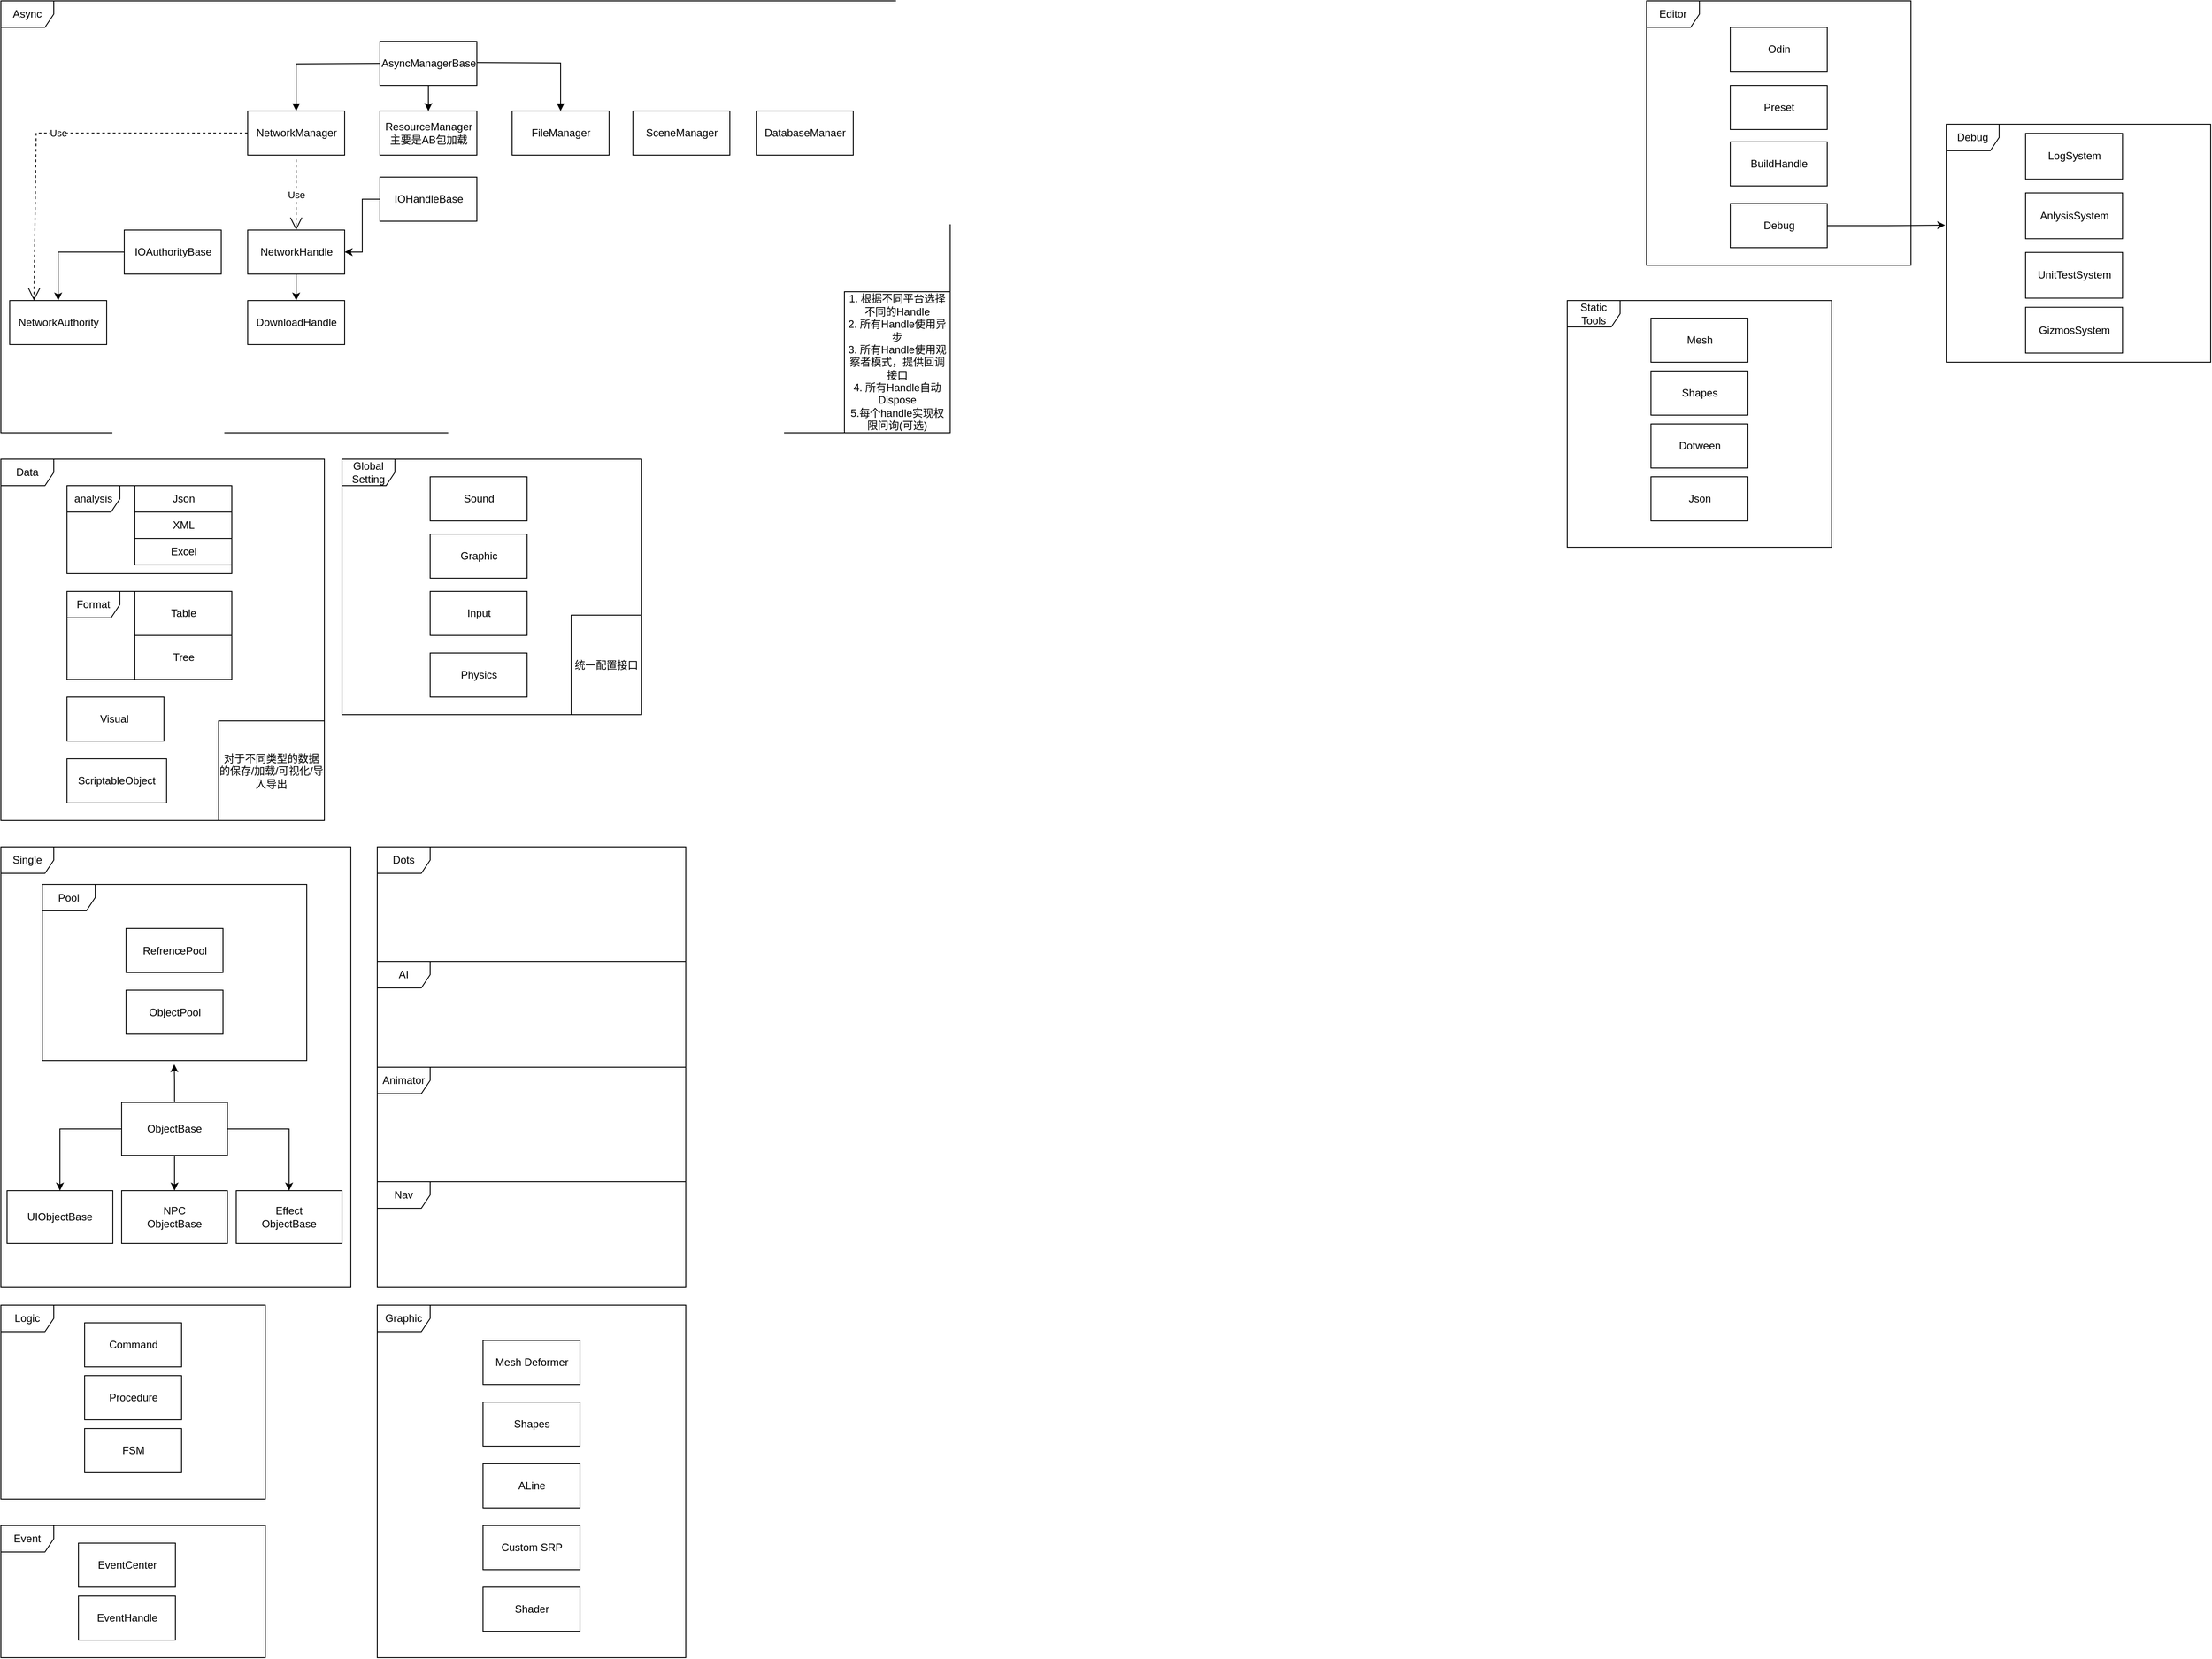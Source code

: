 <mxfile version="17.1.1" type="github">
  <diagram id="ob-UYyuMliJ_9xUmt8Ii" name="Page-1">
    <mxGraphModel dx="2249" dy="762" grid="1" gridSize="10" guides="1" tooltips="1" connect="1" arrows="1" fold="1" page="1" pageScale="1" pageWidth="827" pageHeight="1169" math="0" shadow="0">
      <root>
        <mxCell id="0" />
        <mxCell id="1" parent="0" />
        <mxCell id="TMDQbr_qUR_ZuYRfACLo-16" value="Single" style="shape=umlFrame;whiteSpace=wrap;html=1;" parent="1" vertex="1">
          <mxGeometry x="-827" y="960" width="397" height="500" as="geometry" />
        </mxCell>
        <mxCell id="TMDQbr_qUR_ZuYRfACLo-33" value="" style="group" parent="1" vertex="1" connectable="0">
          <mxGeometry x="1380" y="140" width="300" height="270" as="geometry" />
        </mxCell>
        <mxCell id="TMDQbr_qUR_ZuYRfACLo-6" value="Debug" style="shape=umlFrame;whiteSpace=wrap;html=1;" parent="TMDQbr_qUR_ZuYRfACLo-33" vertex="1">
          <mxGeometry width="300" height="270" as="geometry" />
        </mxCell>
        <mxCell id="TMDQbr_qUR_ZuYRfACLo-4" value="LogSystem" style="html=1;" parent="TMDQbr_qUR_ZuYRfACLo-33" vertex="1">
          <mxGeometry x="90" y="10.385" width="110" height="51.923" as="geometry" />
        </mxCell>
        <mxCell id="TMDQbr_qUR_ZuYRfACLo-7" value="AnlysisSystem" style="html=1;" parent="TMDQbr_qUR_ZuYRfACLo-33" vertex="1">
          <mxGeometry x="90" y="77.885" width="110" height="51.923" as="geometry" />
        </mxCell>
        <mxCell id="TMDQbr_qUR_ZuYRfACLo-8" value="UnitTestSystem" style="html=1;" parent="TMDQbr_qUR_ZuYRfACLo-33" vertex="1">
          <mxGeometry x="90" y="145.385" width="110" height="51.923" as="geometry" />
        </mxCell>
        <mxCell id="TMDQbr_qUR_ZuYRfACLo-9" value="GizmosSystem" style="html=1;" parent="TMDQbr_qUR_ZuYRfACLo-33" vertex="1">
          <mxGeometry x="90" y="207.692" width="110" height="51.923" as="geometry" />
        </mxCell>
        <mxCell id="TMDQbr_qUR_ZuYRfACLo-35" value="" style="group" parent="1" vertex="1" connectable="0">
          <mxGeometry x="-780" y="1002.5" width="300" height="200" as="geometry" />
        </mxCell>
        <mxCell id="TMDQbr_qUR_ZuYRfACLo-20" value="Pool" style="shape=umlFrame;whiteSpace=wrap;html=1;" parent="TMDQbr_qUR_ZuYRfACLo-35" vertex="1">
          <mxGeometry width="300" height="200" as="geometry" />
        </mxCell>
        <mxCell id="TMDQbr_qUR_ZuYRfACLo-21" value="RefrencePool" style="html=1;" parent="TMDQbr_qUR_ZuYRfACLo-35" vertex="1">
          <mxGeometry x="95" y="50" width="110" height="50" as="geometry" />
        </mxCell>
        <mxCell id="TMDQbr_qUR_ZuYRfACLo-22" value="ObjectPool" style="html=1;" parent="TMDQbr_qUR_ZuYRfACLo-35" vertex="1">
          <mxGeometry x="95" y="120" width="110" height="50" as="geometry" />
        </mxCell>
        <mxCell id="TMDQbr_qUR_ZuYRfACLo-71" value="Editor" style="shape=umlFrame;whiteSpace=wrap;html=1;" parent="1" vertex="1">
          <mxGeometry x="1040" width="300" height="300" as="geometry" />
        </mxCell>
        <mxCell id="TMDQbr_qUR_ZuYRfACLo-72" value="Odin" style="html=1;" parent="1" vertex="1">
          <mxGeometry x="1135" y="30" width="110" height="50" as="geometry" />
        </mxCell>
        <mxCell id="TMDQbr_qUR_ZuYRfACLo-73" value="Preset" style="html=1;" parent="1" vertex="1">
          <mxGeometry x="1135" y="96" width="110" height="50" as="geometry" />
        </mxCell>
        <mxCell id="TMDQbr_qUR_ZuYRfACLo-74" value="BuildHandle" style="html=1;" parent="1" vertex="1">
          <mxGeometry x="1135" y="160" width="110" height="50" as="geometry" />
        </mxCell>
        <mxCell id="TMDQbr_qUR_ZuYRfACLo-76" style="edgeStyle=orthogonalEdgeStyle;rounded=0;orthogonalLoop=1;jettySize=auto;html=1;entryX=-0.004;entryY=0.424;entryDx=0;entryDy=0;entryPerimeter=0;" parent="1" source="TMDQbr_qUR_ZuYRfACLo-75" target="TMDQbr_qUR_ZuYRfACLo-6" edge="1">
          <mxGeometry relative="1" as="geometry" />
        </mxCell>
        <mxCell id="TMDQbr_qUR_ZuYRfACLo-75" value="Debug" style="html=1;" parent="1" vertex="1">
          <mxGeometry x="1135" y="230" width="110" height="50" as="geometry" />
        </mxCell>
        <mxCell id="TMDQbr_qUR_ZuYRfACLo-92" value="" style="group" parent="1" vertex="1" connectable="0">
          <mxGeometry x="950" y="340" width="300" height="280" as="geometry" />
        </mxCell>
        <mxCell id="TMDQbr_qUR_ZuYRfACLo-63" value="Static Tools" style="shape=umlFrame;whiteSpace=wrap;html=1;" parent="TMDQbr_qUR_ZuYRfACLo-92" vertex="1">
          <mxGeometry width="300" height="280" as="geometry" />
        </mxCell>
        <mxCell id="TMDQbr_qUR_ZuYRfACLo-64" value="Mesh" style="html=1;" parent="TMDQbr_qUR_ZuYRfACLo-92" vertex="1">
          <mxGeometry x="95" y="20" width="110" height="50" as="geometry" />
        </mxCell>
        <mxCell id="TMDQbr_qUR_ZuYRfACLo-65" value="Shapes" style="html=1;" parent="TMDQbr_qUR_ZuYRfACLo-92" vertex="1">
          <mxGeometry x="95" y="80" width="110" height="50" as="geometry" />
        </mxCell>
        <mxCell id="TMDQbr_qUR_ZuYRfACLo-66" value="Dotween" style="html=1;" parent="TMDQbr_qUR_ZuYRfACLo-92" vertex="1">
          <mxGeometry x="95" y="140" width="110" height="50" as="geometry" />
        </mxCell>
        <mxCell id="TMDQbr_qUR_ZuYRfACLo-68" value="Json" style="html=1;" parent="TMDQbr_qUR_ZuYRfACLo-92" vertex="1">
          <mxGeometry x="95" y="200" width="110" height="50" as="geometry" />
        </mxCell>
        <mxCell id="TMDQbr_qUR_ZuYRfACLo-120" value="Data" style="shape=umlFrame;whiteSpace=wrap;html=1;" parent="1" vertex="1">
          <mxGeometry x="-827" y="520" width="367" height="410" as="geometry" />
        </mxCell>
        <mxCell id="TMDQbr_qUR_ZuYRfACLo-148" value="analysis" style="shape=umlFrame;whiteSpace=wrap;html=1;" parent="1" vertex="1">
          <mxGeometry x="-752" y="550" width="187" height="100" as="geometry" />
        </mxCell>
        <mxCell id="TMDQbr_qUR_ZuYRfACLo-149" value="Json" style="html=1;" parent="1" vertex="1">
          <mxGeometry x="-675" y="550" width="110" height="30" as="geometry" />
        </mxCell>
        <mxCell id="TMDQbr_qUR_ZuYRfACLo-150" value="XML" style="html=1;" parent="1" vertex="1">
          <mxGeometry x="-675" y="580" width="110" height="30" as="geometry" />
        </mxCell>
        <mxCell id="TMDQbr_qUR_ZuYRfACLo-151" value="Format" style="shape=umlFrame;whiteSpace=wrap;html=1;" parent="1" vertex="1">
          <mxGeometry x="-752" y="670" width="187" height="100" as="geometry" />
        </mxCell>
        <mxCell id="TMDQbr_qUR_ZuYRfACLo-152" value="Table" style="html=1;" parent="1" vertex="1">
          <mxGeometry x="-675" y="670" width="110" height="50" as="geometry" />
        </mxCell>
        <mxCell id="TMDQbr_qUR_ZuYRfACLo-153" value="Tree" style="html=1;" parent="1" vertex="1">
          <mxGeometry x="-675" y="720" width="110" height="50" as="geometry" />
        </mxCell>
        <mxCell id="TMDQbr_qUR_ZuYRfACLo-154" value="Visual&amp;nbsp;" style="html=1;" parent="1" vertex="1">
          <mxGeometry x="-752" y="790" width="110" height="50" as="geometry" />
        </mxCell>
        <mxCell id="TMDQbr_qUR_ZuYRfACLo-155" value="对于不同类型的数据的保存/加载/可视化/导入导出" style="rounded=0;whiteSpace=wrap;html=1;" parent="1" vertex="1">
          <mxGeometry x="-580" y="817" width="120" height="113" as="geometry" />
        </mxCell>
        <mxCell id="TMDQbr_qUR_ZuYRfACLo-156" value="ScriptableObject" style="rounded=0;whiteSpace=wrap;html=1;" parent="1" vertex="1">
          <mxGeometry x="-752" y="860" width="113" height="50" as="geometry" />
        </mxCell>
        <mxCell id="TMDQbr_qUR_ZuYRfACLo-54" value="Global Setting" style="shape=umlFrame;whiteSpace=wrap;html=1;" parent="1" vertex="1">
          <mxGeometry x="-440" y="520" width="340" height="290" as="geometry" />
        </mxCell>
        <mxCell id="TMDQbr_qUR_ZuYRfACLo-52" value="Sound" style="html=1;" parent="1" vertex="1">
          <mxGeometry x="-340" y="540" width="110" height="50" as="geometry" />
        </mxCell>
        <mxCell id="TMDQbr_qUR_ZuYRfACLo-55" value="Graphic" style="html=1;" parent="1" vertex="1">
          <mxGeometry x="-340" y="605" width="110" height="50" as="geometry" />
        </mxCell>
        <mxCell id="TMDQbr_qUR_ZuYRfACLo-56" value="Input" style="html=1;" parent="1" vertex="1">
          <mxGeometry x="-340" y="670" width="110" height="50" as="geometry" />
        </mxCell>
        <mxCell id="TMDQbr_qUR_ZuYRfACLo-61" value="Physics" style="html=1;" parent="1" vertex="1">
          <mxGeometry x="-340" y="740" width="110" height="50" as="geometry" />
        </mxCell>
        <mxCell id="TMDQbr_qUR_ZuYRfACLo-158" value="统一配置接口" style="rounded=0;whiteSpace=wrap;html=1;" parent="1" vertex="1">
          <mxGeometry x="-180" y="697" width="80" height="113" as="geometry" />
        </mxCell>
        <mxCell id="TMDQbr_qUR_ZuYRfACLo-159" value="Excel" style="html=1;" parent="1" vertex="1">
          <mxGeometry x="-675" y="610" width="110" height="30" as="geometry" />
        </mxCell>
        <mxCell id="TMDQbr_qUR_ZuYRfACLo-160" value="UIObjectBase" style="rounded=0;whiteSpace=wrap;html=1;" parent="1" vertex="1">
          <mxGeometry x="-820" y="1350" width="120" height="60" as="geometry" />
        </mxCell>
        <mxCell id="TMDQbr_qUR_ZuYRfACLo-166" style="edgeStyle=orthogonalEdgeStyle;rounded=0;orthogonalLoop=1;jettySize=auto;html=1;exitX=0;exitY=0.5;exitDx=0;exitDy=0;entryX=0.5;entryY=0;entryDx=0;entryDy=0;endArrow=classic;endFill=1;" parent="1" source="TMDQbr_qUR_ZuYRfACLo-161" target="TMDQbr_qUR_ZuYRfACLo-160" edge="1">
          <mxGeometry relative="1" as="geometry" />
        </mxCell>
        <mxCell id="TMDQbr_qUR_ZuYRfACLo-167" style="edgeStyle=orthogonalEdgeStyle;rounded=0;orthogonalLoop=1;jettySize=auto;html=1;exitX=0.5;exitY=1;exitDx=0;exitDy=0;entryX=0.5;entryY=0;entryDx=0;entryDy=0;endArrow=classic;endFill=1;" parent="1" source="TMDQbr_qUR_ZuYRfACLo-161" target="TMDQbr_qUR_ZuYRfACLo-165" edge="1">
          <mxGeometry relative="1" as="geometry" />
        </mxCell>
        <mxCell id="TMDQbr_qUR_ZuYRfACLo-169" style="edgeStyle=orthogonalEdgeStyle;rounded=0;orthogonalLoop=1;jettySize=auto;html=1;exitX=0.5;exitY=0;exitDx=0;exitDy=0;entryX=0.499;entryY=1.021;entryDx=0;entryDy=0;entryPerimeter=0;endArrow=classic;endFill=1;" parent="1" source="TMDQbr_qUR_ZuYRfACLo-161" target="TMDQbr_qUR_ZuYRfACLo-20" edge="1">
          <mxGeometry relative="1" as="geometry" />
        </mxCell>
        <mxCell id="TMDQbr_qUR_ZuYRfACLo-177" style="edgeStyle=orthogonalEdgeStyle;rounded=0;orthogonalLoop=1;jettySize=auto;html=1;exitX=1;exitY=0.5;exitDx=0;exitDy=0;entryX=0.5;entryY=0;entryDx=0;entryDy=0;endArrow=classic;endFill=1;" parent="1" source="TMDQbr_qUR_ZuYRfACLo-161" target="TMDQbr_qUR_ZuYRfACLo-176" edge="1">
          <mxGeometry relative="1" as="geometry" />
        </mxCell>
        <mxCell id="TMDQbr_qUR_ZuYRfACLo-161" value="ObjectBase" style="rounded=0;whiteSpace=wrap;html=1;" parent="1" vertex="1">
          <mxGeometry x="-690" y="1250" width="120" height="60" as="geometry" />
        </mxCell>
        <mxCell id="TMDQbr_qUR_ZuYRfACLo-165" value="NPC&lt;br&gt;ObjectBase" style="rounded=0;whiteSpace=wrap;html=1;" parent="1" vertex="1">
          <mxGeometry x="-690" y="1350" width="120" height="60" as="geometry" />
        </mxCell>
        <mxCell id="TMDQbr_qUR_ZuYRfACLo-171" value="Dots" style="shape=umlFrame;whiteSpace=wrap;html=1;" parent="1" vertex="1">
          <mxGeometry x="-400" y="960" width="350" height="130" as="geometry" />
        </mxCell>
        <mxCell id="TMDQbr_qUR_ZuYRfACLo-174" value="AI" style="shape=umlFrame;whiteSpace=wrap;html=1;" parent="1" vertex="1">
          <mxGeometry x="-400" y="1090" width="350" height="120" as="geometry" />
        </mxCell>
        <mxCell id="TMDQbr_qUR_ZuYRfACLo-175" value="Animator" style="shape=umlFrame;whiteSpace=wrap;html=1;" parent="1" vertex="1">
          <mxGeometry x="-400" y="1210" width="350" height="130" as="geometry" />
        </mxCell>
        <mxCell id="TMDQbr_qUR_ZuYRfACLo-176" value="Effect&lt;br&gt;ObjectBase" style="rounded=0;whiteSpace=wrap;html=1;" parent="1" vertex="1">
          <mxGeometry x="-560" y="1350" width="120" height="60" as="geometry" />
        </mxCell>
        <mxCell id="TMDQbr_qUR_ZuYRfACLo-179" value="Nav" style="shape=umlFrame;whiteSpace=wrap;html=1;" parent="1" vertex="1">
          <mxGeometry x="-400" y="1340" width="350" height="120" as="geometry" />
        </mxCell>
        <mxCell id="TMDQbr_qUR_ZuYRfACLo-23" value="&lt;span&gt;Logic&lt;/span&gt;" style="shape=umlFrame;whiteSpace=wrap;html=1;" parent="1" vertex="1">
          <mxGeometry x="-827" y="1480" width="300" height="220" as="geometry" />
        </mxCell>
        <mxCell id="TMDQbr_qUR_ZuYRfACLo-24" value="Command" style="html=1;" parent="1" vertex="1">
          <mxGeometry x="-732" y="1500" width="110" height="50" as="geometry" />
        </mxCell>
        <mxCell id="TMDQbr_qUR_ZuYRfACLo-26" value="Procedure" style="html=1;" parent="1" vertex="1">
          <mxGeometry x="-732" y="1560" width="110" height="50" as="geometry" />
        </mxCell>
        <mxCell id="TMDQbr_qUR_ZuYRfACLo-27" value="FSM" style="html=1;" parent="1" vertex="1">
          <mxGeometry x="-732" y="1620" width="110" height="50" as="geometry" />
        </mxCell>
        <mxCell id="TMDQbr_qUR_ZuYRfACLo-186" value="" style="group" parent="1" vertex="1" connectable="0">
          <mxGeometry x="-827" y="1730" width="300" height="150" as="geometry" />
        </mxCell>
        <mxCell id="TMDQbr_qUR_ZuYRfACLo-181" value="Event" style="shape=umlFrame;whiteSpace=wrap;html=1;" parent="TMDQbr_qUR_ZuYRfACLo-186" vertex="1">
          <mxGeometry width="300" height="150" as="geometry" />
        </mxCell>
        <mxCell id="TMDQbr_qUR_ZuYRfACLo-182" value="EventCenter" style="html=1;" parent="TMDQbr_qUR_ZuYRfACLo-186" vertex="1">
          <mxGeometry x="88" y="20" width="110" height="50" as="geometry" />
        </mxCell>
        <mxCell id="TMDQbr_qUR_ZuYRfACLo-185" value="EventHandle" style="html=1;" parent="TMDQbr_qUR_ZuYRfACLo-186" vertex="1">
          <mxGeometry x="88" y="80" width="110" height="50" as="geometry" />
        </mxCell>
        <mxCell id="TMDQbr_qUR_ZuYRfACLo-187" value="&lt;span&gt;Graphic&lt;/span&gt;" style="shape=umlFrame;whiteSpace=wrap;html=1;" parent="1" vertex="1">
          <mxGeometry x="-400" y="1480" width="350" height="400" as="geometry" />
        </mxCell>
        <mxCell id="TMDQbr_qUR_ZuYRfACLo-188" value="Mesh Deformer" style="html=1;" parent="1" vertex="1">
          <mxGeometry x="-280" y="1520" width="110" height="50" as="geometry" />
        </mxCell>
        <mxCell id="TMDQbr_qUR_ZuYRfACLo-189" value="Shapes" style="html=1;" parent="1" vertex="1">
          <mxGeometry x="-280" y="1590" width="110" height="50" as="geometry" />
        </mxCell>
        <mxCell id="TMDQbr_qUR_ZuYRfACLo-190" value="ALine" style="html=1;" parent="1" vertex="1">
          <mxGeometry x="-280" y="1660" width="110" height="50" as="geometry" />
        </mxCell>
        <mxCell id="TMDQbr_qUR_ZuYRfACLo-191" value="Custom SRP" style="html=1;" parent="1" vertex="1">
          <mxGeometry x="-280" y="1730" width="110" height="50" as="geometry" />
        </mxCell>
        <mxCell id="TMDQbr_qUR_ZuYRfACLo-192" value="Shader" style="html=1;" parent="1" vertex="1">
          <mxGeometry x="-280" y="1800" width="110" height="50" as="geometry" />
        </mxCell>
        <mxCell id="TMDQbr_qUR_ZuYRfACLo-5" value="Async" style="shape=umlFrame;whiteSpace=wrap;html=1;" parent="1" vertex="1">
          <mxGeometry x="-827" width="1077" height="490" as="geometry" />
        </mxCell>
        <mxCell id="TMDQbr_qUR_ZuYRfACLo-1" value="FileManager" style="html=1;" parent="1" vertex="1">
          <mxGeometry x="-247" y="125" width="110" height="50" as="geometry" />
        </mxCell>
        <mxCell id="TMDQbr_qUR_ZuYRfACLo-2" value="NetworkManager" style="html=1;" parent="1" vertex="1">
          <mxGeometry x="-547" y="125" width="110" height="50" as="geometry" />
        </mxCell>
        <mxCell id="TMDQbr_qUR_ZuYRfACLo-3" value="ResourceManager&lt;br&gt;主要是AB包加载" style="html=1;" parent="1" vertex="1">
          <mxGeometry x="-397" y="125" width="110" height="50" as="geometry" />
        </mxCell>
        <mxCell id="TMDQbr_qUR_ZuYRfACLo-83" value="" style="endArrow=block;endFill=1;html=1;edgeStyle=orthogonalEdgeStyle;align=left;verticalAlign=top;rounded=0;entryX=0.5;entryY=0;entryDx=0;entryDy=0;exitX=0;exitY=0.5;exitDx=0;exitDy=0;" parent="1" target="TMDQbr_qUR_ZuYRfACLo-2" edge="1">
          <mxGeometry x="-1" relative="1" as="geometry">
            <mxPoint x="-397" y="71" as="sourcePoint" />
            <mxPoint x="-307" y="70" as="targetPoint" />
          </mxGeometry>
        </mxCell>
        <mxCell id="TMDQbr_qUR_ZuYRfACLo-86" value="" style="edgeStyle=orthogonalEdgeStyle;rounded=0;orthogonalLoop=1;jettySize=auto;html=1;" parent="1" source="TMDQbr_qUR_ZuYRfACLo-85" target="TMDQbr_qUR_ZuYRfACLo-3" edge="1">
          <mxGeometry relative="1" as="geometry" />
        </mxCell>
        <mxCell id="TMDQbr_qUR_ZuYRfACLo-85" value="AsyncManagerBase" style="html=1;" parent="1" vertex="1">
          <mxGeometry x="-397" y="46" width="110" height="50" as="geometry" />
        </mxCell>
        <mxCell id="TMDQbr_qUR_ZuYRfACLo-88" value="" style="endArrow=block;endFill=1;html=1;edgeStyle=orthogonalEdgeStyle;align=left;verticalAlign=top;rounded=0;entryX=0.5;entryY=0;entryDx=0;entryDy=0;" parent="1" target="TMDQbr_qUR_ZuYRfACLo-1" edge="1">
          <mxGeometry x="-1" relative="1" as="geometry">
            <mxPoint x="-287" y="70" as="sourcePoint" />
            <mxPoint x="-127" y="70" as="targetPoint" />
          </mxGeometry>
        </mxCell>
        <mxCell id="TMDQbr_qUR_ZuYRfACLo-90" value="IOHandleBase" style="html=1;" parent="1" vertex="1">
          <mxGeometry x="-397" y="200" width="110" height="50" as="geometry" />
        </mxCell>
        <mxCell id="TMDQbr_qUR_ZuYRfACLo-91" value="NetworkHandle" style="html=1;" parent="1" vertex="1">
          <mxGeometry x="-547" y="260" width="110" height="50" as="geometry" />
        </mxCell>
        <mxCell id="TMDQbr_qUR_ZuYRfACLo-102" style="edgeStyle=orthogonalEdgeStyle;rounded=0;orthogonalLoop=1;jettySize=auto;html=1;exitX=0;exitY=0.5;exitDx=0;exitDy=0;entryX=1;entryY=0.5;entryDx=0;entryDy=0;endArrow=classic;endFill=1;" parent="1" source="TMDQbr_qUR_ZuYRfACLo-90" target="TMDQbr_qUR_ZuYRfACLo-91" edge="1">
          <mxGeometry relative="1" as="geometry" />
        </mxCell>
        <mxCell id="TMDQbr_qUR_ZuYRfACLo-99" value="DownloadHandle" style="html=1;" parent="1" vertex="1">
          <mxGeometry x="-547" y="340" width="110" height="50" as="geometry" />
        </mxCell>
        <mxCell id="TMDQbr_qUR_ZuYRfACLo-103" style="edgeStyle=orthogonalEdgeStyle;rounded=0;orthogonalLoop=1;jettySize=auto;html=1;exitX=0.5;exitY=1;exitDx=0;exitDy=0;entryX=0.5;entryY=0;entryDx=0;entryDy=0;endArrow=classic;endFill=1;" parent="1" source="TMDQbr_qUR_ZuYRfACLo-91" target="TMDQbr_qUR_ZuYRfACLo-99" edge="1">
          <mxGeometry relative="1" as="geometry" />
        </mxCell>
        <mxCell id="TMDQbr_qUR_ZuYRfACLo-101" value="Use" style="endArrow=open;endSize=12;dashed=1;html=1;rounded=0;" parent="1" target="TMDQbr_qUR_ZuYRfACLo-91" edge="1">
          <mxGeometry width="160" relative="1" as="geometry">
            <mxPoint x="-492" y="180" as="sourcePoint" />
            <mxPoint x="-187" y="340" as="targetPoint" />
          </mxGeometry>
        </mxCell>
        <mxCell id="TMDQbr_qUR_ZuYRfACLo-105" value="1. 根据不同平台选择不同的Handle&lt;br&gt;2. 所有Handle使用异步&lt;br&gt;3. 所有Handle使用观察者模式，提供回调接口&lt;br&gt;4. 所有Handle自动Dispose&lt;br&gt;5.每个handle实现权限问询(可选)" style="rounded=0;whiteSpace=wrap;html=1;" parent="1" vertex="1">
          <mxGeometry x="130" y="330" width="120" height="160" as="geometry" />
        </mxCell>
        <mxCell id="TMDQbr_qUR_ZuYRfACLo-108" value="IOAuthorityBase" style="html=1;" parent="1" vertex="1">
          <mxGeometry x="-687" y="260" width="110" height="50" as="geometry" />
        </mxCell>
        <mxCell id="TMDQbr_qUR_ZuYRfACLo-109" value="NetworkAuthority" style="html=1;" parent="1" vertex="1">
          <mxGeometry x="-817" y="340" width="110" height="50" as="geometry" />
        </mxCell>
        <mxCell id="TMDQbr_qUR_ZuYRfACLo-111" style="edgeStyle=orthogonalEdgeStyle;rounded=0;orthogonalLoop=1;jettySize=auto;html=1;exitX=0;exitY=0.5;exitDx=0;exitDy=0;entryX=0.5;entryY=0;entryDx=0;entryDy=0;endArrow=classic;endFill=1;" parent="1" source="TMDQbr_qUR_ZuYRfACLo-108" target="TMDQbr_qUR_ZuYRfACLo-109" edge="1">
          <mxGeometry relative="1" as="geometry" />
        </mxCell>
        <mxCell id="TMDQbr_qUR_ZuYRfACLo-118" value="Use" style="endArrow=open;endSize=12;dashed=1;html=1;rounded=0;exitX=0;exitY=0.5;exitDx=0;exitDy=0;entryX=0.25;entryY=0;entryDx=0;entryDy=0;" parent="1" source="TMDQbr_qUR_ZuYRfACLo-2" target="TMDQbr_qUR_ZuYRfACLo-109" edge="1">
          <mxGeometry width="160" relative="1" as="geometry">
            <mxPoint x="-757" y="130" as="sourcePoint" />
            <mxPoint x="-597" y="130" as="targetPoint" />
            <Array as="points">
              <mxPoint x="-787" y="150" />
            </Array>
          </mxGeometry>
        </mxCell>
        <mxCell id="FMV0LjwB-1eG91Qd4JQK-1" value="SceneManager" style="html=1;" parent="1" vertex="1">
          <mxGeometry x="-110" y="125" width="110" height="50" as="geometry" />
        </mxCell>
        <mxCell id="rOhhHgH0gIEwzVQrJNLQ-1" value="DatabaseManaer" style="html=1;" vertex="1" parent="1">
          <mxGeometry x="30" y="125" width="110" height="50" as="geometry" />
        </mxCell>
      </root>
    </mxGraphModel>
  </diagram>
</mxfile>
